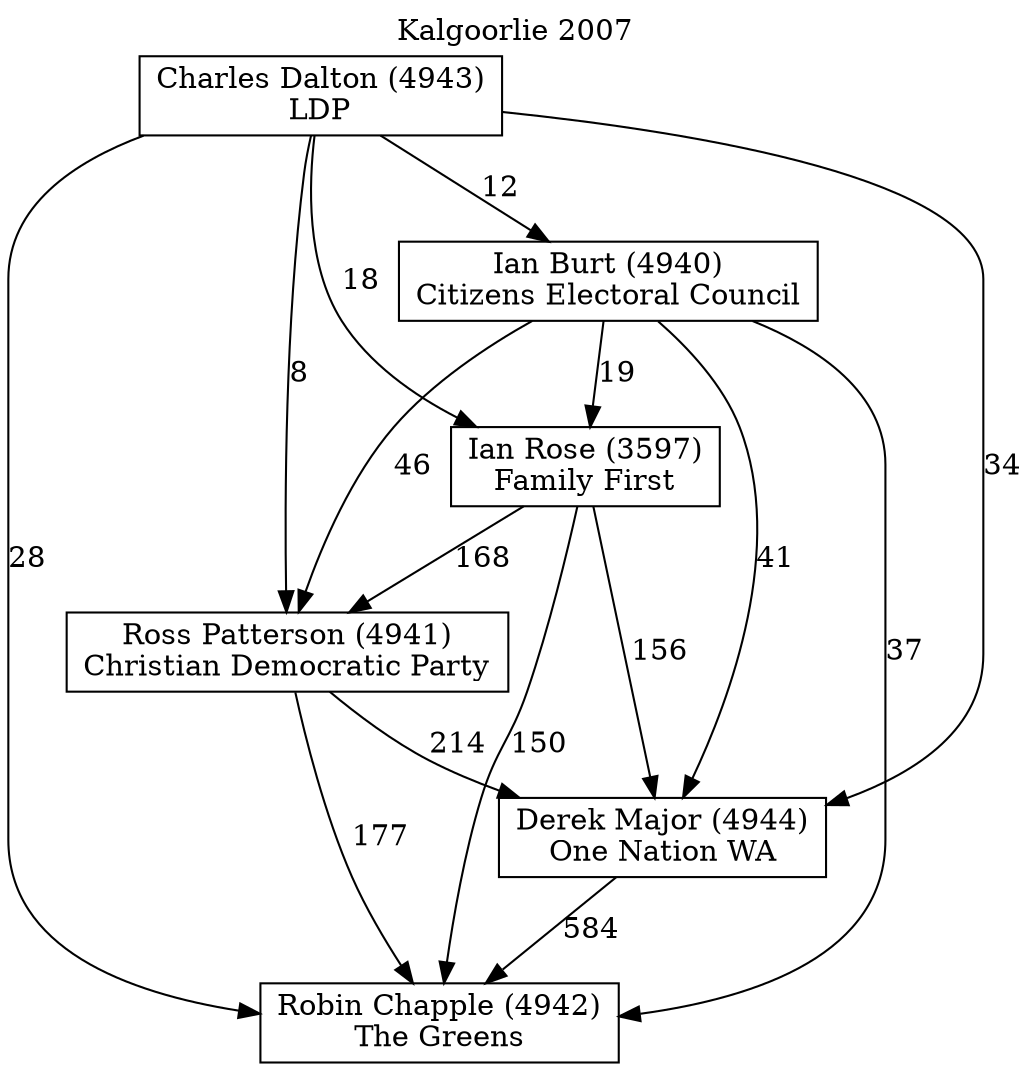 // House preference flow
digraph "Robin Chapple (4942)_Kalgoorlie_2007" {
	graph [label="Kalgoorlie 2007" labelloc=t mclimit=10]
	node [shape=box]
	"Robin Chapple (4942)" [label="Robin Chapple (4942)
The Greens"]
	"Derek Major (4944)" [label="Derek Major (4944)
One Nation WA"]
	"Ross Patterson (4941)" [label="Ross Patterson (4941)
Christian Democratic Party"]
	"Ian Rose (3597)" [label="Ian Rose (3597)
Family First"]
	"Ian Burt (4940)" [label="Ian Burt (4940)
Citizens Electoral Council"]
	"Charles Dalton (4943)" [label="Charles Dalton (4943)
LDP"]
	"Robin Chapple (4942)" [label="Robin Chapple (4942)
The Greens"]
	"Ross Patterson (4941)" [label="Ross Patterson (4941)
Christian Democratic Party"]
	"Ian Rose (3597)" [label="Ian Rose (3597)
Family First"]
	"Ian Burt (4940)" [label="Ian Burt (4940)
Citizens Electoral Council"]
	"Charles Dalton (4943)" [label="Charles Dalton (4943)
LDP"]
	"Robin Chapple (4942)" [label="Robin Chapple (4942)
The Greens"]
	"Ian Rose (3597)" [label="Ian Rose (3597)
Family First"]
	"Ian Burt (4940)" [label="Ian Burt (4940)
Citizens Electoral Council"]
	"Charles Dalton (4943)" [label="Charles Dalton (4943)
LDP"]
	"Robin Chapple (4942)" [label="Robin Chapple (4942)
The Greens"]
	"Ian Burt (4940)" [label="Ian Burt (4940)
Citizens Electoral Council"]
	"Charles Dalton (4943)" [label="Charles Dalton (4943)
LDP"]
	"Robin Chapple (4942)" [label="Robin Chapple (4942)
The Greens"]
	"Charles Dalton (4943)" [label="Charles Dalton (4943)
LDP"]
	"Charles Dalton (4943)" [label="Charles Dalton (4943)
LDP"]
	"Ian Burt (4940)" [label="Ian Burt (4940)
Citizens Electoral Council"]
	"Charles Dalton (4943)" [label="Charles Dalton (4943)
LDP"]
	"Charles Dalton (4943)" [label="Charles Dalton (4943)
LDP"]
	"Ian Rose (3597)" [label="Ian Rose (3597)
Family First"]
	"Ian Burt (4940)" [label="Ian Burt (4940)
Citizens Electoral Council"]
	"Charles Dalton (4943)" [label="Charles Dalton (4943)
LDP"]
	"Ian Rose (3597)" [label="Ian Rose (3597)
Family First"]
	"Charles Dalton (4943)" [label="Charles Dalton (4943)
LDP"]
	"Charles Dalton (4943)" [label="Charles Dalton (4943)
LDP"]
	"Ian Burt (4940)" [label="Ian Burt (4940)
Citizens Electoral Council"]
	"Charles Dalton (4943)" [label="Charles Dalton (4943)
LDP"]
	"Charles Dalton (4943)" [label="Charles Dalton (4943)
LDP"]
	"Ross Patterson (4941)" [label="Ross Patterson (4941)
Christian Democratic Party"]
	"Ian Rose (3597)" [label="Ian Rose (3597)
Family First"]
	"Ian Burt (4940)" [label="Ian Burt (4940)
Citizens Electoral Council"]
	"Charles Dalton (4943)" [label="Charles Dalton (4943)
LDP"]
	"Ross Patterson (4941)" [label="Ross Patterson (4941)
Christian Democratic Party"]
	"Ian Burt (4940)" [label="Ian Burt (4940)
Citizens Electoral Council"]
	"Charles Dalton (4943)" [label="Charles Dalton (4943)
LDP"]
	"Ross Patterson (4941)" [label="Ross Patterson (4941)
Christian Democratic Party"]
	"Charles Dalton (4943)" [label="Charles Dalton (4943)
LDP"]
	"Charles Dalton (4943)" [label="Charles Dalton (4943)
LDP"]
	"Ian Burt (4940)" [label="Ian Burt (4940)
Citizens Electoral Council"]
	"Charles Dalton (4943)" [label="Charles Dalton (4943)
LDP"]
	"Charles Dalton (4943)" [label="Charles Dalton (4943)
LDP"]
	"Ian Rose (3597)" [label="Ian Rose (3597)
Family First"]
	"Ian Burt (4940)" [label="Ian Burt (4940)
Citizens Electoral Council"]
	"Charles Dalton (4943)" [label="Charles Dalton (4943)
LDP"]
	"Ian Rose (3597)" [label="Ian Rose (3597)
Family First"]
	"Charles Dalton (4943)" [label="Charles Dalton (4943)
LDP"]
	"Charles Dalton (4943)" [label="Charles Dalton (4943)
LDP"]
	"Ian Burt (4940)" [label="Ian Burt (4940)
Citizens Electoral Council"]
	"Charles Dalton (4943)" [label="Charles Dalton (4943)
LDP"]
	"Charles Dalton (4943)" [label="Charles Dalton (4943)
LDP"]
	"Derek Major (4944)" [label="Derek Major (4944)
One Nation WA"]
	"Ross Patterson (4941)" [label="Ross Patterson (4941)
Christian Democratic Party"]
	"Ian Rose (3597)" [label="Ian Rose (3597)
Family First"]
	"Ian Burt (4940)" [label="Ian Burt (4940)
Citizens Electoral Council"]
	"Charles Dalton (4943)" [label="Charles Dalton (4943)
LDP"]
	"Derek Major (4944)" [label="Derek Major (4944)
One Nation WA"]
	"Ian Rose (3597)" [label="Ian Rose (3597)
Family First"]
	"Ian Burt (4940)" [label="Ian Burt (4940)
Citizens Electoral Council"]
	"Charles Dalton (4943)" [label="Charles Dalton (4943)
LDP"]
	"Derek Major (4944)" [label="Derek Major (4944)
One Nation WA"]
	"Ian Burt (4940)" [label="Ian Burt (4940)
Citizens Electoral Council"]
	"Charles Dalton (4943)" [label="Charles Dalton (4943)
LDP"]
	"Derek Major (4944)" [label="Derek Major (4944)
One Nation WA"]
	"Charles Dalton (4943)" [label="Charles Dalton (4943)
LDP"]
	"Charles Dalton (4943)" [label="Charles Dalton (4943)
LDP"]
	"Ian Burt (4940)" [label="Ian Burt (4940)
Citizens Electoral Council"]
	"Charles Dalton (4943)" [label="Charles Dalton (4943)
LDP"]
	"Charles Dalton (4943)" [label="Charles Dalton (4943)
LDP"]
	"Ian Rose (3597)" [label="Ian Rose (3597)
Family First"]
	"Ian Burt (4940)" [label="Ian Burt (4940)
Citizens Electoral Council"]
	"Charles Dalton (4943)" [label="Charles Dalton (4943)
LDP"]
	"Ian Rose (3597)" [label="Ian Rose (3597)
Family First"]
	"Charles Dalton (4943)" [label="Charles Dalton (4943)
LDP"]
	"Charles Dalton (4943)" [label="Charles Dalton (4943)
LDP"]
	"Ian Burt (4940)" [label="Ian Burt (4940)
Citizens Electoral Council"]
	"Charles Dalton (4943)" [label="Charles Dalton (4943)
LDP"]
	"Charles Dalton (4943)" [label="Charles Dalton (4943)
LDP"]
	"Ross Patterson (4941)" [label="Ross Patterson (4941)
Christian Democratic Party"]
	"Ian Rose (3597)" [label="Ian Rose (3597)
Family First"]
	"Ian Burt (4940)" [label="Ian Burt (4940)
Citizens Electoral Council"]
	"Charles Dalton (4943)" [label="Charles Dalton (4943)
LDP"]
	"Ross Patterson (4941)" [label="Ross Patterson (4941)
Christian Democratic Party"]
	"Ian Burt (4940)" [label="Ian Burt (4940)
Citizens Electoral Council"]
	"Charles Dalton (4943)" [label="Charles Dalton (4943)
LDP"]
	"Ross Patterson (4941)" [label="Ross Patterson (4941)
Christian Democratic Party"]
	"Charles Dalton (4943)" [label="Charles Dalton (4943)
LDP"]
	"Charles Dalton (4943)" [label="Charles Dalton (4943)
LDP"]
	"Ian Burt (4940)" [label="Ian Burt (4940)
Citizens Electoral Council"]
	"Charles Dalton (4943)" [label="Charles Dalton (4943)
LDP"]
	"Charles Dalton (4943)" [label="Charles Dalton (4943)
LDP"]
	"Ian Rose (3597)" [label="Ian Rose (3597)
Family First"]
	"Ian Burt (4940)" [label="Ian Burt (4940)
Citizens Electoral Council"]
	"Charles Dalton (4943)" [label="Charles Dalton (4943)
LDP"]
	"Ian Rose (3597)" [label="Ian Rose (3597)
Family First"]
	"Charles Dalton (4943)" [label="Charles Dalton (4943)
LDP"]
	"Charles Dalton (4943)" [label="Charles Dalton (4943)
LDP"]
	"Ian Burt (4940)" [label="Ian Burt (4940)
Citizens Electoral Council"]
	"Charles Dalton (4943)" [label="Charles Dalton (4943)
LDP"]
	"Charles Dalton (4943)" [label="Charles Dalton (4943)
LDP"]
	"Derek Major (4944)" -> "Robin Chapple (4942)" [label=584]
	"Ross Patterson (4941)" -> "Derek Major (4944)" [label=214]
	"Ian Rose (3597)" -> "Ross Patterson (4941)" [label=168]
	"Ian Burt (4940)" -> "Ian Rose (3597)" [label=19]
	"Charles Dalton (4943)" -> "Ian Burt (4940)" [label=12]
	"Ross Patterson (4941)" -> "Robin Chapple (4942)" [label=177]
	"Ian Rose (3597)" -> "Robin Chapple (4942)" [label=150]
	"Ian Burt (4940)" -> "Robin Chapple (4942)" [label=37]
	"Charles Dalton (4943)" -> "Robin Chapple (4942)" [label=28]
	"Charles Dalton (4943)" -> "Ian Rose (3597)" [label=18]
	"Ian Burt (4940)" -> "Ross Patterson (4941)" [label=46]
	"Charles Dalton (4943)" -> "Ross Patterson (4941)" [label=8]
	"Ian Rose (3597)" -> "Derek Major (4944)" [label=156]
	"Ian Burt (4940)" -> "Derek Major (4944)" [label=41]
	"Charles Dalton (4943)" -> "Derek Major (4944)" [label=34]
}
